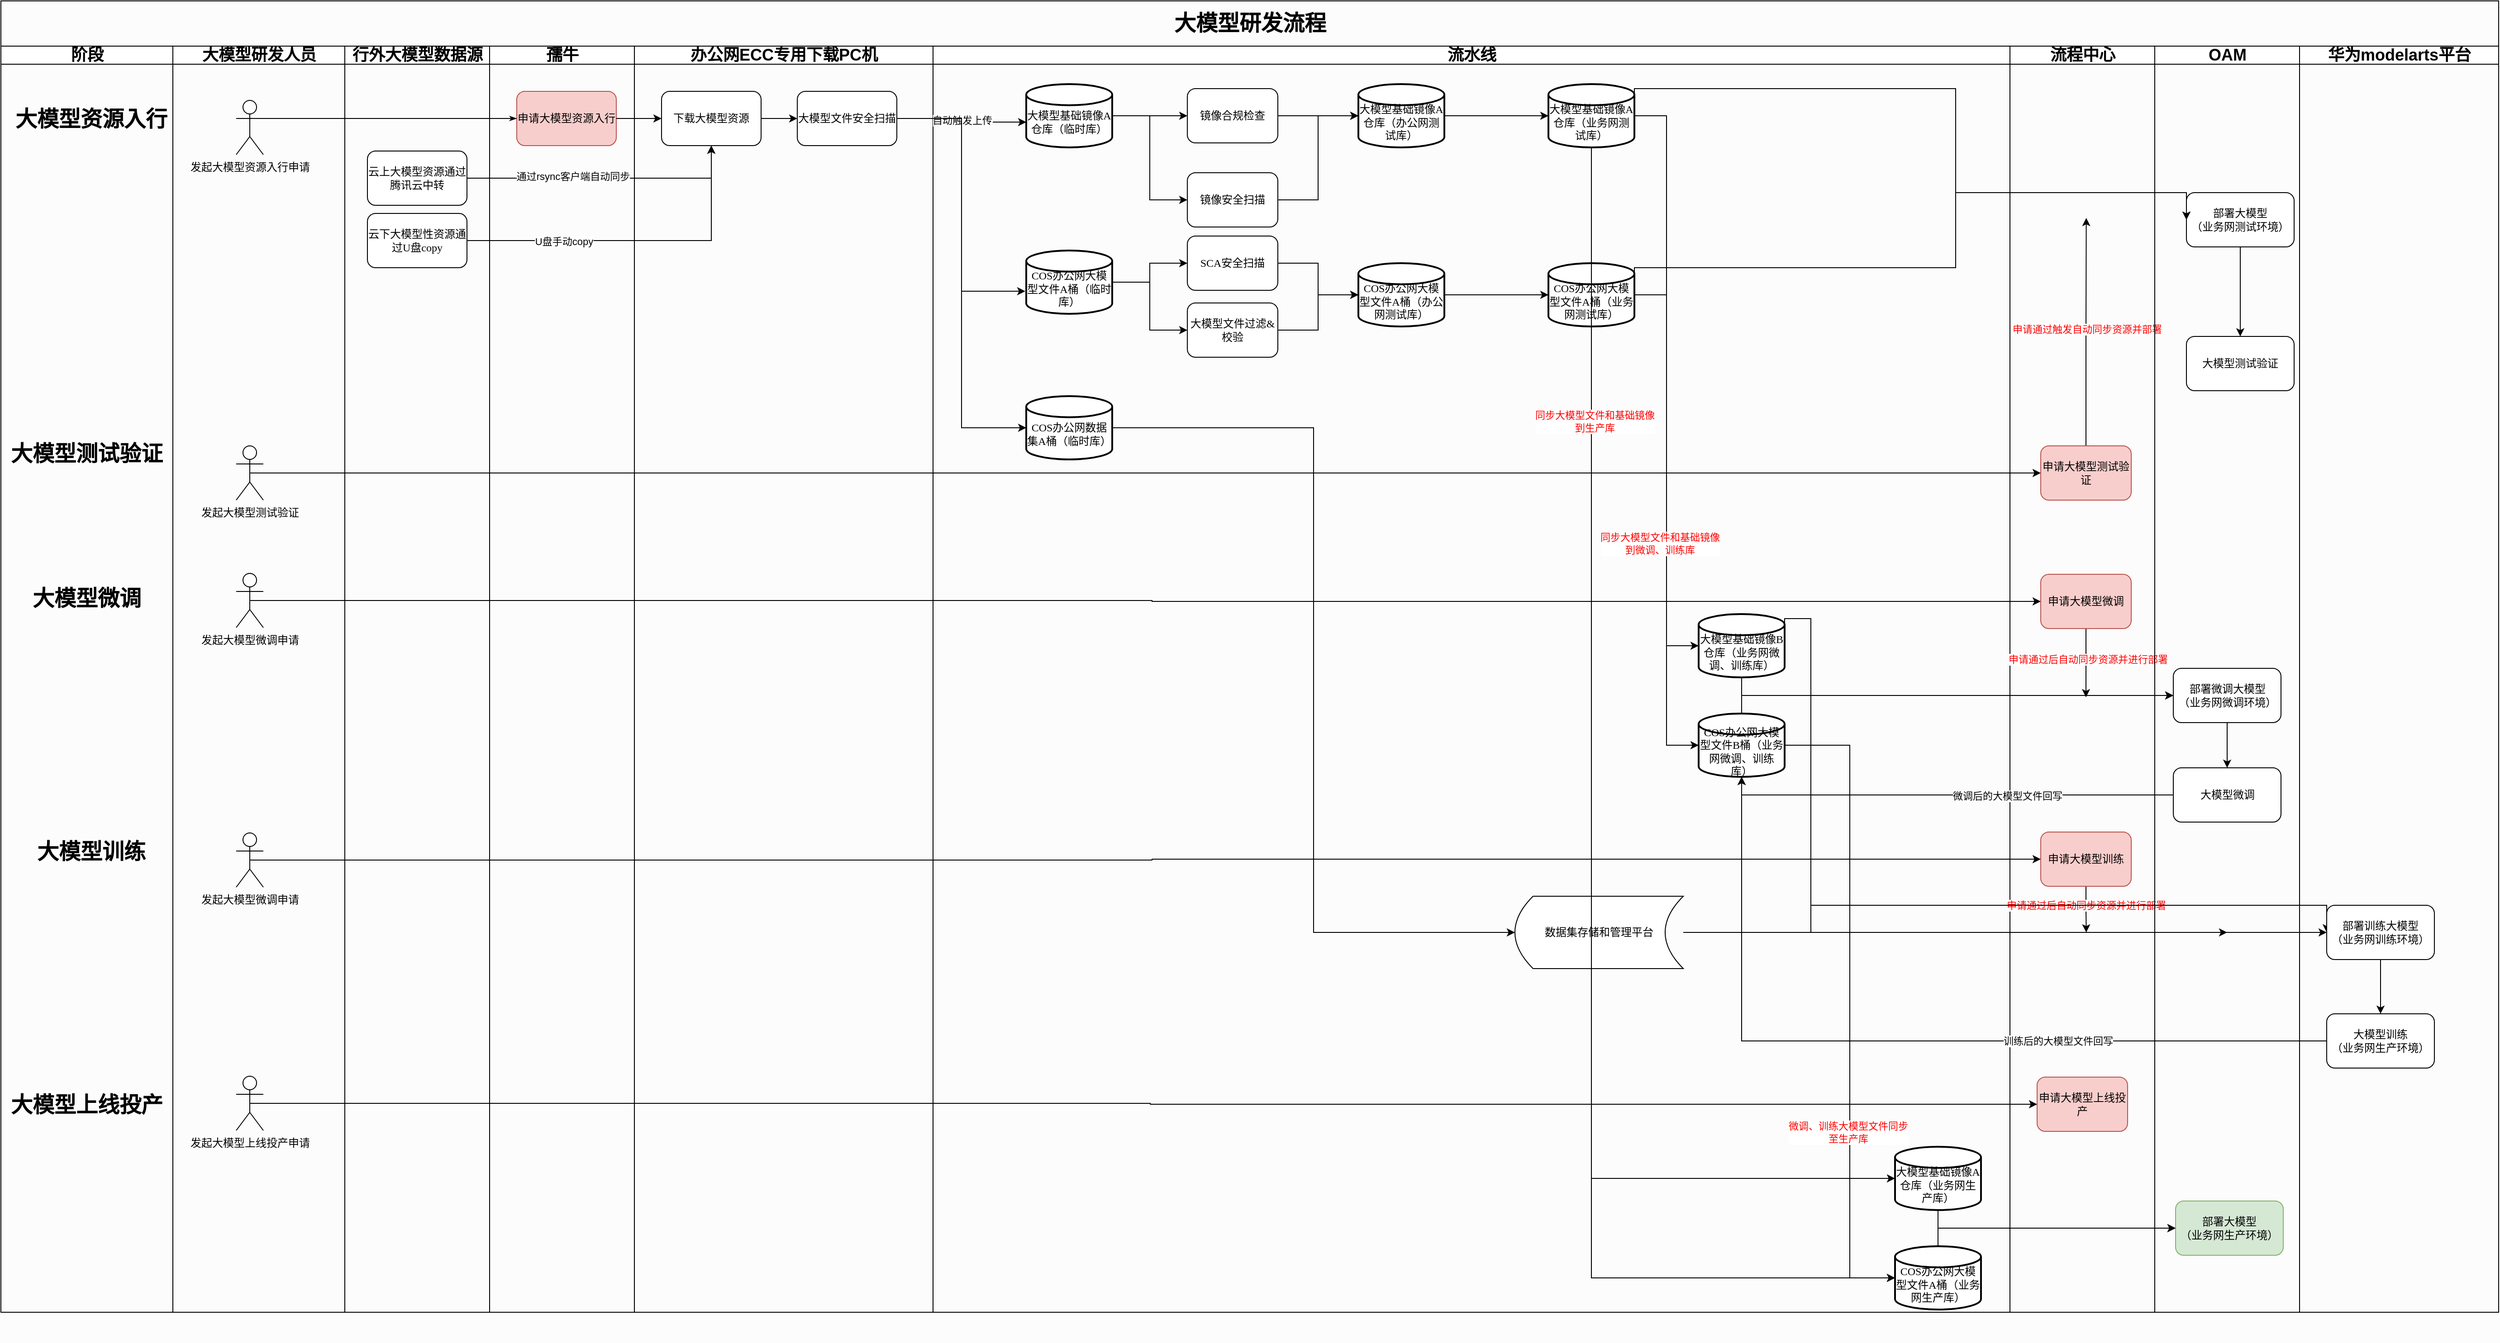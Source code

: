 <mxfile version="24.7.5">
  <diagram name="Page-1" id="74e2e168-ea6b-b213-b513-2b3c1d86103e">
    <mxGraphModel dx="2726" dy="2574" grid="0" gridSize="10" guides="1" tooltips="1" connect="1" arrows="0" fold="1" page="0" pageScale="1" pageWidth="1100" pageHeight="850" background="#fcfcfc" math="0" shadow="0">
      <root>
        <mxCell id="0" />
        <mxCell id="1" parent="0" />
        <mxCell id="77e6c97f196da883-1" value="&lt;font style=&quot;font-size: 24px;&quot;&gt;大模型研发流程&lt;/font&gt;" style="swimlane;html=1;childLayout=stackLayout;startSize=50;rounded=0;shadow=0;labelBackgroundColor=none;strokeWidth=1;fontFamily=Verdana;fontSize=8;align=center;swimlaneLine=0;glass=0;gradientColor=none;swimlaneFillColor=none;fillColor=none;" parent="1" vertex="1">
          <mxGeometry x="267" y="-130" width="2760" height="1450" as="geometry" />
        </mxCell>
        <mxCell id="XLuVanogugk9uLcFc-F4-10" value="&lt;font style=&quot;font-size: 18px;&quot;&gt;阶段&lt;/font&gt;" style="swimlane;html=1;startSize=20;" parent="77e6c97f196da883-1" vertex="1">
          <mxGeometry y="50" width="190" height="1400" as="geometry">
            <mxRectangle y="20" width="40" height="730" as="alternateBounds" />
          </mxGeometry>
        </mxCell>
        <mxCell id="rp88k47jnL246jLWhkXU-3" value="&lt;h1 style=&quot;margin-top: 0px;&quot;&gt;大模型资源入行&lt;/h1&gt;" style="text;html=1;whiteSpace=wrap;overflow=hidden;rounded=0;align=center;" vertex="1" parent="XLuVanogugk9uLcFc-F4-10">
          <mxGeometry x="10" y="60" width="180" height="120" as="geometry" />
        </mxCell>
        <mxCell id="rp88k47jnL246jLWhkXU-6" value="&lt;h1 style=&quot;margin-top: 0px;&quot;&gt;大模型测试验证&lt;/h1&gt;" style="text;html=1;whiteSpace=wrap;overflow=hidden;rounded=0;align=center;" vertex="1" parent="XLuVanogugk9uLcFc-F4-10">
          <mxGeometry x="5" y="430" width="180" height="120" as="geometry" />
        </mxCell>
        <mxCell id="rp88k47jnL246jLWhkXU-34" value="&lt;h1 style=&quot;margin-top: 0px;&quot;&gt;大模型微调&lt;/h1&gt;" style="text;html=1;whiteSpace=wrap;overflow=hidden;rounded=0;align=center;" vertex="1" parent="XLuVanogugk9uLcFc-F4-10">
          <mxGeometry x="5" y="590" width="180" height="120" as="geometry" />
        </mxCell>
        <mxCell id="rp88k47jnL246jLWhkXU-35" value="&lt;h1 style=&quot;margin-top: 0px;&quot;&gt;大模型训练&lt;/h1&gt;" style="text;html=1;whiteSpace=wrap;overflow=hidden;rounded=0;align=center;" vertex="1" parent="XLuVanogugk9uLcFc-F4-10">
          <mxGeometry x="10" y="870" width="180" height="50" as="geometry" />
        </mxCell>
        <mxCell id="rp88k47jnL246jLWhkXU-102" value="&lt;h1 style=&quot;margin-top: 0px;&quot;&gt;大模型上线投产&lt;/h1&gt;" style="text;html=1;whiteSpace=wrap;overflow=hidden;rounded=0;align=center;" vertex="1" parent="XLuVanogugk9uLcFc-F4-10">
          <mxGeometry x="5" y="1150" width="180" height="280" as="geometry" />
        </mxCell>
        <mxCell id="rp88k47jnL246jLWhkXU-1" value="&lt;font style=&quot;font-size: 18px;&quot;&gt;大模型研发人员&lt;/font&gt;" style="swimlane;html=1;startSize=20;" vertex="1" parent="77e6c97f196da883-1">
          <mxGeometry x="190" y="50" width="190" height="1400" as="geometry">
            <mxRectangle y="20" width="40" height="730" as="alternateBounds" />
          </mxGeometry>
        </mxCell>
        <mxCell id="XLuVanogugk9uLcFc-F4-15" value="发起大模型资源入行申请" style="shape=umlActor;verticalLabelPosition=bottom;verticalAlign=top;html=1;outlineConnect=0;" parent="rp88k47jnL246jLWhkXU-1" vertex="1">
          <mxGeometry x="70" y="60" width="30" height="60" as="geometry" />
        </mxCell>
        <mxCell id="rp88k47jnL246jLWhkXU-9" value="发起大模型测试验证" style="shape=umlActor;verticalLabelPosition=bottom;verticalAlign=top;html=1;outlineConnect=0;" vertex="1" parent="rp88k47jnL246jLWhkXU-1">
          <mxGeometry x="70" y="442" width="30" height="60" as="geometry" />
        </mxCell>
        <mxCell id="rp88k47jnL246jLWhkXU-40" value="发起大模型微调申请" style="shape=umlActor;verticalLabelPosition=bottom;verticalAlign=top;html=1;outlineConnect=0;" vertex="1" parent="rp88k47jnL246jLWhkXU-1">
          <mxGeometry x="70" y="583" width="30" height="60" as="geometry" />
        </mxCell>
        <mxCell id="rp88k47jnL246jLWhkXU-82" value="发起大模型微调申请" style="shape=umlActor;verticalLabelPosition=bottom;verticalAlign=top;html=1;outlineConnect=0;" vertex="1" parent="rp88k47jnL246jLWhkXU-1">
          <mxGeometry x="70" y="870" width="30" height="60" as="geometry" />
        </mxCell>
        <mxCell id="rp88k47jnL246jLWhkXU-103" value="发起大模型上线投产申请" style="shape=umlActor;verticalLabelPosition=bottom;verticalAlign=top;html=1;outlineConnect=0;" vertex="1" parent="rp88k47jnL246jLWhkXU-1">
          <mxGeometry x="70" y="1139" width="30" height="60" as="geometry" />
        </mxCell>
        <mxCell id="77e6c97f196da883-2" value="&lt;font style=&quot;font-size: 18px;&quot;&gt;行外大模型数据源&lt;/font&gt;" style="swimlane;html=1;startSize=20;" parent="77e6c97f196da883-1" vertex="1">
          <mxGeometry x="380" y="50" width="160" height="1400" as="geometry">
            <mxRectangle y="20" width="40" height="730" as="alternateBounds" />
          </mxGeometry>
        </mxCell>
        <mxCell id="XLuVanogugk9uLcFc-F4-23" value="&lt;span style=&quot;font-size: 12px;&quot;&gt;云上大模型资源通过腾讯云中转&lt;/span&gt;" style="rounded=1;whiteSpace=wrap;html=1;shadow=0;labelBackgroundColor=none;strokeWidth=1;fontFamily=Verdana;fontSize=8;align=center;" parent="77e6c97f196da883-2" vertex="1">
          <mxGeometry x="25" y="116" width="110" height="60" as="geometry" />
        </mxCell>
        <mxCell id="XLuVanogugk9uLcFc-F4-25" value="&lt;span style=&quot;font-size: 12px;&quot;&gt;云下大模型性资源通过U盘copy&lt;/span&gt;" style="rounded=1;whiteSpace=wrap;html=1;shadow=0;labelBackgroundColor=none;strokeWidth=1;fontFamily=Verdana;fontSize=8;align=center;" parent="77e6c97f196da883-2" vertex="1">
          <mxGeometry x="25" y="185" width="110" height="60" as="geometry" />
        </mxCell>
        <mxCell id="77e6c97f196da883-3" value="&lt;font style=&quot;font-size: 18px;&quot;&gt;孺牛&lt;/font&gt;" style="swimlane;html=1;startSize=20;" parent="77e6c97f196da883-1" vertex="1">
          <mxGeometry x="540" y="50" width="160" height="1400" as="geometry" />
        </mxCell>
        <mxCell id="XLuVanogugk9uLcFc-F4-18" value="&lt;font style=&quot;font-size: 12px;&quot;&gt;申请大模型资源入行&lt;/font&gt;" style="rounded=1;whiteSpace=wrap;html=1;shadow=0;labelBackgroundColor=none;strokeWidth=1;fontFamily=Verdana;fontSize=8;align=center;fillColor=#f8cecc;strokeColor=#b85450;" parent="77e6c97f196da883-3" vertex="1">
          <mxGeometry x="30" y="50" width="110" height="60" as="geometry" />
        </mxCell>
        <mxCell id="77e6c97f196da883-4" value="&lt;font style=&quot;font-size: 18px;&quot;&gt;办公网ECC专用下载PC机&lt;/font&gt;" style="swimlane;html=1;startSize=20;align=center;" parent="77e6c97f196da883-1" vertex="1">
          <mxGeometry x="700" y="50" width="330" height="1400" as="geometry" />
        </mxCell>
        <mxCell id="XLuVanogugk9uLcFc-F4-30" style="edgeStyle=orthogonalEdgeStyle;rounded=0;orthogonalLoop=1;jettySize=auto;html=1;exitX=1;exitY=0.5;exitDx=0;exitDy=0;entryX=0;entryY=0.5;entryDx=0;entryDy=0;" parent="77e6c97f196da883-4" source="XLuVanogugk9uLcFc-F4-21" target="XLuVanogugk9uLcFc-F4-29" edge="1">
          <mxGeometry relative="1" as="geometry" />
        </mxCell>
        <mxCell id="XLuVanogugk9uLcFc-F4-21" value="&lt;font style=&quot;font-size: 12px;&quot;&gt;下载大模型资源&lt;/font&gt;" style="rounded=1;whiteSpace=wrap;html=1;shadow=0;labelBackgroundColor=none;strokeWidth=1;fontFamily=Verdana;fontSize=8;align=center;" parent="77e6c97f196da883-4" vertex="1">
          <mxGeometry x="30" y="50" width="110" height="60" as="geometry" />
        </mxCell>
        <mxCell id="XLuVanogugk9uLcFc-F4-29" value="&lt;font style=&quot;font-size: 12px;&quot;&gt;大模型文件安全扫描&lt;/font&gt;" style="rounded=1;whiteSpace=wrap;html=1;shadow=0;labelBackgroundColor=none;strokeWidth=1;fontFamily=Verdana;fontSize=8;align=center;" parent="77e6c97f196da883-4" vertex="1">
          <mxGeometry x="180" y="50" width="110" height="60" as="geometry" />
        </mxCell>
        <mxCell id="77e6c97f196da883-6" value="&lt;font style=&quot;font-size: 18px;&quot;&gt;流水线&lt;/font&gt;" style="swimlane;html=1;startSize=20;" parent="77e6c97f196da883-1" vertex="1">
          <mxGeometry x="1030" y="50" width="1190" height="1400" as="geometry" />
        </mxCell>
        <mxCell id="XLuVanogugk9uLcFc-F4-50" style="edgeStyle=orthogonalEdgeStyle;rounded=0;orthogonalLoop=1;jettySize=auto;html=1;exitX=1;exitY=0.5;exitDx=0;exitDy=0;exitPerimeter=0;entryX=0;entryY=0.5;entryDx=0;entryDy=0;" parent="77e6c97f196da883-6" source="XLuVanogugk9uLcFc-F4-42" target="XLuVanogugk9uLcFc-F4-48" edge="1">
          <mxGeometry relative="1" as="geometry" />
        </mxCell>
        <mxCell id="XLuVanogugk9uLcFc-F4-51" style="edgeStyle=orthogonalEdgeStyle;rounded=0;orthogonalLoop=1;jettySize=auto;html=1;exitX=1;exitY=0.5;exitDx=0;exitDy=0;exitPerimeter=0;entryX=0;entryY=0.5;entryDx=0;entryDy=0;" parent="77e6c97f196da883-6" source="XLuVanogugk9uLcFc-F4-42" target="XLuVanogugk9uLcFc-F4-49" edge="1">
          <mxGeometry relative="1" as="geometry" />
        </mxCell>
        <mxCell id="XLuVanogugk9uLcFc-F4-42" value="&lt;div&gt;&lt;br&gt;&lt;/div&gt;&lt;span style=&quot;font-family: Verdana;&quot;&gt;大模型基础镜像A仓库（临时库）&lt;/span&gt;" style="strokeWidth=2;html=1;shape=mxgraph.flowchart.database;whiteSpace=wrap;" parent="77e6c97f196da883-6" vertex="1">
          <mxGeometry x="103" y="42" width="95" height="70" as="geometry" />
        </mxCell>
        <mxCell id="XLuVanogugk9uLcFc-F4-57" style="edgeStyle=orthogonalEdgeStyle;rounded=0;orthogonalLoop=1;jettySize=auto;html=1;exitX=1;exitY=0.5;exitDx=0;exitDy=0;exitPerimeter=0;" parent="77e6c97f196da883-6" source="XLuVanogugk9uLcFc-F4-43" target="XLuVanogugk9uLcFc-F4-55" edge="1">
          <mxGeometry relative="1" as="geometry" />
        </mxCell>
        <mxCell id="XLuVanogugk9uLcFc-F4-58" style="edgeStyle=orthogonalEdgeStyle;rounded=0;orthogonalLoop=1;jettySize=auto;html=1;exitX=1;exitY=0.5;exitDx=0;exitDy=0;exitPerimeter=0;entryX=0;entryY=0.5;entryDx=0;entryDy=0;" parent="77e6c97f196da883-6" source="XLuVanogugk9uLcFc-F4-43" target="XLuVanogugk9uLcFc-F4-56" edge="1">
          <mxGeometry relative="1" as="geometry" />
        </mxCell>
        <mxCell id="XLuVanogugk9uLcFc-F4-43" value="&lt;span style=&quot;font-family: Verdana;&quot;&gt;&lt;br class=&quot;Apple-interchange-newline&quot;&gt;COS办公网大模型文件A桶&lt;/span&gt;&lt;span style=&quot;background-color: initial; font-family: Verdana;&quot;&gt;（临时库）&lt;/span&gt;" style="strokeWidth=2;html=1;shape=mxgraph.flowchart.database;whiteSpace=wrap;" parent="77e6c97f196da883-6" vertex="1">
          <mxGeometry x="103" y="226" width="95" height="70" as="geometry" />
        </mxCell>
        <mxCell id="rp88k47jnL246jLWhkXU-94" style="edgeStyle=orthogonalEdgeStyle;rounded=0;orthogonalLoop=1;jettySize=auto;html=1;exitX=1;exitY=0.5;exitDx=0;exitDy=0;exitPerimeter=0;entryX=0;entryY=0.5;entryDx=0;entryDy=0;" edge="1" parent="77e6c97f196da883-6" source="XLuVanogugk9uLcFc-F4-45" target="rp88k47jnL246jLWhkXU-93">
          <mxGeometry relative="1" as="geometry" />
        </mxCell>
        <mxCell id="XLuVanogugk9uLcFc-F4-45" value="&lt;div&gt;&lt;span style=&quot;font-family: Verdana; background-color: initial;&quot;&gt;&lt;br&gt;&lt;/span&gt;&lt;/div&gt;&lt;span style=&quot;font-family: Verdana; background-color: initial;&quot;&gt;COS办公网数据集A桶（临时库）&lt;/span&gt;" style="strokeWidth=2;html=1;shape=mxgraph.flowchart.database;whiteSpace=wrap;" parent="77e6c97f196da883-6" vertex="1">
          <mxGeometry x="103" y="387" width="95" height="70" as="geometry" />
        </mxCell>
        <mxCell id="XLuVanogugk9uLcFc-F4-53" style="edgeStyle=orthogonalEdgeStyle;rounded=0;orthogonalLoop=1;jettySize=auto;html=1;exitX=1;exitY=0.5;exitDx=0;exitDy=0;" parent="77e6c97f196da883-6" source="XLuVanogugk9uLcFc-F4-48" target="XLuVanogugk9uLcFc-F4-52" edge="1">
          <mxGeometry relative="1" as="geometry" />
        </mxCell>
        <mxCell id="XLuVanogugk9uLcFc-F4-48" value="&lt;span style=&quot;font-size: 12px;&quot;&gt;镜像合规检查&lt;/span&gt;" style="rounded=1;whiteSpace=wrap;html=1;shadow=0;labelBackgroundColor=none;strokeWidth=1;fontFamily=Verdana;fontSize=8;align=center;" parent="77e6c97f196da883-6" vertex="1">
          <mxGeometry x="281" y="47" width="100" height="60" as="geometry" />
        </mxCell>
        <mxCell id="XLuVanogugk9uLcFc-F4-49" value="&lt;span style=&quot;font-size: 12px;&quot;&gt;镜像安全扫描&lt;/span&gt;" style="rounded=1;whiteSpace=wrap;html=1;shadow=0;labelBackgroundColor=none;strokeWidth=1;fontFamily=Verdana;fontSize=8;align=center;" parent="77e6c97f196da883-6" vertex="1">
          <mxGeometry x="281" y="140" width="100" height="60" as="geometry" />
        </mxCell>
        <mxCell id="XLuVanogugk9uLcFc-F4-52" value="&lt;div&gt;&lt;br&gt;&lt;/div&gt;&lt;span style=&quot;font-family: Verdana;&quot;&gt;大模型基础镜像A仓库（办公网测试库）&lt;/span&gt;" style="strokeWidth=2;html=1;shape=mxgraph.flowchart.database;whiteSpace=wrap;" parent="77e6c97f196da883-6" vertex="1">
          <mxGeometry x="470" y="42" width="95" height="70" as="geometry" />
        </mxCell>
        <mxCell id="XLuVanogugk9uLcFc-F4-54" style="edgeStyle=orthogonalEdgeStyle;rounded=0;orthogonalLoop=1;jettySize=auto;html=1;exitX=1;exitY=0.5;exitDx=0;exitDy=0;entryX=0;entryY=0.5;entryDx=0;entryDy=0;entryPerimeter=0;" parent="77e6c97f196da883-6" source="XLuVanogugk9uLcFc-F4-49" target="XLuVanogugk9uLcFc-F4-52" edge="1">
          <mxGeometry relative="1" as="geometry" />
        </mxCell>
        <mxCell id="XLuVanogugk9uLcFc-F4-55" value="&lt;span style=&quot;font-size: 12px;&quot;&gt;SCA安全扫描&lt;/span&gt;" style="rounded=1;whiteSpace=wrap;html=1;shadow=0;labelBackgroundColor=none;strokeWidth=1;fontFamily=Verdana;fontSize=8;align=center;" parent="77e6c97f196da883-6" vertex="1">
          <mxGeometry x="281" y="210" width="100" height="60" as="geometry" />
        </mxCell>
        <mxCell id="XLuVanogugk9uLcFc-F4-56" value="&lt;span style=&quot;font-size: 12px;&quot;&gt;大模型文件过滤&amp;amp;校验&lt;/span&gt;" style="rounded=1;whiteSpace=wrap;html=1;shadow=0;labelBackgroundColor=none;strokeWidth=1;fontFamily=Verdana;fontSize=8;align=center;" parent="77e6c97f196da883-6" vertex="1">
          <mxGeometry x="281" y="284" width="100" height="60" as="geometry" />
        </mxCell>
        <mxCell id="XLuVanogugk9uLcFc-F4-59" value="&lt;span style=&quot;font-family: Verdana;&quot;&gt;&lt;br class=&quot;Apple-interchange-newline&quot;&gt;COS办公网大模型文件A桶&lt;/span&gt;&lt;span style=&quot;background-color: initial; font-family: Verdana;&quot;&gt;（办公网测试库）&lt;/span&gt;" style="strokeWidth=2;html=1;shape=mxgraph.flowchart.database;whiteSpace=wrap;" parent="77e6c97f196da883-6" vertex="1">
          <mxGeometry x="470" y="240" width="95" height="70" as="geometry" />
        </mxCell>
        <mxCell id="XLuVanogugk9uLcFc-F4-60" style="edgeStyle=orthogonalEdgeStyle;rounded=0;orthogonalLoop=1;jettySize=auto;html=1;exitX=1;exitY=0.5;exitDx=0;exitDy=0;entryX=0;entryY=0.5;entryDx=0;entryDy=0;entryPerimeter=0;" parent="77e6c97f196da883-6" source="XLuVanogugk9uLcFc-F4-55" target="XLuVanogugk9uLcFc-F4-59" edge="1">
          <mxGeometry relative="1" as="geometry" />
        </mxCell>
        <mxCell id="XLuVanogugk9uLcFc-F4-61" style="edgeStyle=orthogonalEdgeStyle;rounded=0;orthogonalLoop=1;jettySize=auto;html=1;exitX=1;exitY=0.5;exitDx=0;exitDy=0;entryX=0;entryY=0.5;entryDx=0;entryDy=0;entryPerimeter=0;" parent="77e6c97f196da883-6" source="XLuVanogugk9uLcFc-F4-56" target="XLuVanogugk9uLcFc-F4-59" edge="1">
          <mxGeometry relative="1" as="geometry" />
        </mxCell>
        <mxCell id="rp88k47jnL246jLWhkXU-14" value="&lt;div&gt;&lt;br&gt;&lt;/div&gt;&lt;span style=&quot;font-family: Verdana;&quot;&gt;大模型基础镜像A仓库（业务网测试库）&lt;/span&gt;" style="strokeWidth=2;html=1;shape=mxgraph.flowchart.database;whiteSpace=wrap;" vertex="1" parent="77e6c97f196da883-6">
          <mxGeometry x="680" y="42" width="95" height="70" as="geometry" />
        </mxCell>
        <mxCell id="rp88k47jnL246jLWhkXU-15" value="&lt;span style=&quot;font-family: Verdana;&quot;&gt;&lt;br class=&quot;Apple-interchange-newline&quot;&gt;COS办公网大模型文件A桶&lt;/span&gt;&lt;span style=&quot;background-color: initial; font-family: Verdana;&quot;&gt;（业务网测试库）&lt;/span&gt;" style="strokeWidth=2;html=1;shape=mxgraph.flowchart.database;whiteSpace=wrap;" vertex="1" parent="77e6c97f196da883-6">
          <mxGeometry x="680" y="240" width="95" height="70" as="geometry" />
        </mxCell>
        <mxCell id="rp88k47jnL246jLWhkXU-18" style="edgeStyle=orthogonalEdgeStyle;rounded=0;orthogonalLoop=1;jettySize=auto;html=1;exitX=1;exitY=0.5;exitDx=0;exitDy=0;exitPerimeter=0;entryX=0;entryY=0.5;entryDx=0;entryDy=0;entryPerimeter=0;" edge="1" parent="77e6c97f196da883-6" source="XLuVanogugk9uLcFc-F4-52" target="rp88k47jnL246jLWhkXU-14">
          <mxGeometry relative="1" as="geometry" />
        </mxCell>
        <mxCell id="rp88k47jnL246jLWhkXU-19" style="edgeStyle=orthogonalEdgeStyle;rounded=0;orthogonalLoop=1;jettySize=auto;html=1;exitX=1;exitY=0.5;exitDx=0;exitDy=0;exitPerimeter=0;entryX=0;entryY=0.5;entryDx=0;entryDy=0;entryPerimeter=0;" edge="1" parent="77e6c97f196da883-6" source="XLuVanogugk9uLcFc-F4-59" target="rp88k47jnL246jLWhkXU-15">
          <mxGeometry relative="1" as="geometry" />
        </mxCell>
        <mxCell id="rp88k47jnL246jLWhkXU-45" value="&lt;div&gt;&lt;br&gt;&lt;/div&gt;&lt;span style=&quot;font-family: Verdana;&quot;&gt;大模型基础镜像B仓库（业务网微调、训练库）&lt;/span&gt;" style="strokeWidth=2;html=1;shape=mxgraph.flowchart.database;whiteSpace=wrap;" vertex="1" parent="77e6c97f196da883-6">
          <mxGeometry x="846" y="628" width="95" height="70" as="geometry" />
        </mxCell>
        <mxCell id="rp88k47jnL246jLWhkXU-89" style="edgeStyle=orthogonalEdgeStyle;rounded=0;orthogonalLoop=1;jettySize=auto;html=1;exitX=1;exitY=0.5;exitDx=0;exitDy=0;exitPerimeter=0;" edge="1" parent="77e6c97f196da883-6" source="rp88k47jnL246jLWhkXU-46">
          <mxGeometry relative="1" as="geometry">
            <mxPoint x="1430" y="980" as="targetPoint" />
            <Array as="points">
              <mxPoint x="970" y="773" />
              <mxPoint x="970" y="980" />
            </Array>
          </mxGeometry>
        </mxCell>
        <mxCell id="rp88k47jnL246jLWhkXU-46" value="&lt;span style=&quot;font-family: Verdana;&quot;&gt;&lt;br class=&quot;Apple-interchange-newline&quot;&gt;COS办公网大模型文件B桶&lt;/span&gt;&lt;span style=&quot;background-color: initial; font-family: Verdana;&quot;&gt;（&lt;/span&gt;&lt;span style=&quot;font-family: Verdana;&quot;&gt;业务网微调、训练&lt;/span&gt;&lt;span style=&quot;background-color: initial; font-family: Verdana;&quot;&gt;库）&lt;/span&gt;" style="strokeWidth=2;html=1;shape=mxgraph.flowchart.database;whiteSpace=wrap;" vertex="1" parent="77e6c97f196da883-6">
          <mxGeometry x="846" y="738" width="95" height="70" as="geometry" />
        </mxCell>
        <mxCell id="rp88k47jnL246jLWhkXU-76" style="edgeStyle=orthogonalEdgeStyle;rounded=0;orthogonalLoop=1;jettySize=auto;html=1;exitX=1;exitY=0.5;exitDx=0;exitDy=0;exitPerimeter=0;entryX=0;entryY=0.5;entryDx=0;entryDy=0;entryPerimeter=0;" edge="1" parent="77e6c97f196da883-6" source="rp88k47jnL246jLWhkXU-14" target="rp88k47jnL246jLWhkXU-45">
          <mxGeometry relative="1" as="geometry" />
        </mxCell>
        <mxCell id="rp88k47jnL246jLWhkXU-77" style="edgeStyle=orthogonalEdgeStyle;rounded=0;orthogonalLoop=1;jettySize=auto;html=1;exitX=1;exitY=0.5;exitDx=0;exitDy=0;exitPerimeter=0;entryX=0;entryY=0.5;entryDx=0;entryDy=0;entryPerimeter=0;" edge="1" parent="77e6c97f196da883-6" source="rp88k47jnL246jLWhkXU-15" target="rp88k47jnL246jLWhkXU-46">
          <mxGeometry relative="1" as="geometry" />
        </mxCell>
        <mxCell id="rp88k47jnL246jLWhkXU-109" value="&lt;font color=&quot;#ff0000&quot;&gt;同步大模型文件和基础镜像&lt;/font&gt;&lt;div&gt;&lt;font color=&quot;#ff0000&quot;&gt;到微调、训练库&lt;/font&gt;&lt;/div&gt;" style="edgeLabel;html=1;align=center;verticalAlign=middle;resizable=0;points=[];" vertex="1" connectable="0" parent="rp88k47jnL246jLWhkXU-77">
          <mxGeometry x="-0.449" y="2" relative="1" as="geometry">
            <mxPoint x="-10" y="153" as="offset" />
          </mxGeometry>
        </mxCell>
        <mxCell id="rp88k47jnL246jLWhkXU-93" value="数据集存储和管理平台" style="shape=dataStorage;whiteSpace=wrap;html=1;fixedSize=1;" vertex="1" parent="77e6c97f196da883-6">
          <mxGeometry x="643" y="940" width="186" height="80" as="geometry" />
        </mxCell>
        <mxCell id="rp88k47jnL246jLWhkXU-107" value="&lt;div&gt;&lt;br&gt;&lt;/div&gt;&lt;span style=&quot;font-family: Verdana;&quot;&gt;大模型基础镜像A仓库（业务网生产库）&lt;/span&gt;" style="strokeWidth=2;html=1;shape=mxgraph.flowchart.database;whiteSpace=wrap;" vertex="1" parent="77e6c97f196da883-6">
          <mxGeometry x="1063" y="1217" width="95" height="70" as="geometry" />
        </mxCell>
        <mxCell id="rp88k47jnL246jLWhkXU-108" value="&lt;span style=&quot;font-family: Verdana;&quot;&gt;&lt;br class=&quot;Apple-interchange-newline&quot;&gt;COS办公网大模型文件A桶&lt;/span&gt;&lt;span style=&quot;background-color: initial; font-family: Verdana;&quot;&gt;（&lt;/span&gt;&lt;span style=&quot;font-family: Verdana;&quot;&gt;业务网生产&lt;/span&gt;&lt;span style=&quot;background-color: initial; font-family: Verdana;&quot;&gt;库）&lt;/span&gt;" style="strokeWidth=2;html=1;shape=mxgraph.flowchart.database;whiteSpace=wrap;" vertex="1" parent="77e6c97f196da883-6">
          <mxGeometry x="1063" y="1327" width="95" height="70" as="geometry" />
        </mxCell>
        <mxCell id="rp88k47jnL246jLWhkXU-112" style="edgeStyle=orthogonalEdgeStyle;rounded=0;orthogonalLoop=1;jettySize=auto;html=1;exitX=0.5;exitY=1;exitDx=0;exitDy=0;exitPerimeter=0;entryX=0;entryY=0.5;entryDx=0;entryDy=0;entryPerimeter=0;" edge="1" parent="77e6c97f196da883-6" source="rp88k47jnL246jLWhkXU-15" target="rp88k47jnL246jLWhkXU-108">
          <mxGeometry relative="1" as="geometry" />
        </mxCell>
        <mxCell id="rp88k47jnL246jLWhkXU-113" style="edgeStyle=orthogonalEdgeStyle;rounded=0;orthogonalLoop=1;jettySize=auto;html=1;exitX=0.5;exitY=1;exitDx=0;exitDy=0;exitPerimeter=0;entryX=0;entryY=0.5;entryDx=0;entryDy=0;entryPerimeter=0;" edge="1" parent="77e6c97f196da883-6" source="rp88k47jnL246jLWhkXU-14" target="rp88k47jnL246jLWhkXU-107">
          <mxGeometry relative="1" as="geometry" />
        </mxCell>
        <mxCell id="rp88k47jnL246jLWhkXU-116" value="&lt;font color=&quot;#ff0000&quot;&gt;同步大模型文件和基础镜像&lt;/font&gt;&lt;div&gt;&lt;font color=&quot;#ff0000&quot;&gt;到生产库&lt;/font&gt;&lt;/div&gt;" style="edgeLabel;html=1;align=center;verticalAlign=middle;resizable=0;points=[];" vertex="1" connectable="0" parent="rp88k47jnL246jLWhkXU-113">
          <mxGeometry x="-0.589" y="3" relative="1" as="geometry">
            <mxPoint as="offset" />
          </mxGeometry>
        </mxCell>
        <mxCell id="rp88k47jnL246jLWhkXU-117" style="edgeStyle=orthogonalEdgeStyle;rounded=0;orthogonalLoop=1;jettySize=auto;html=1;exitX=1;exitY=0.5;exitDx=0;exitDy=0;exitPerimeter=0;entryX=0;entryY=0.5;entryDx=0;entryDy=0;entryPerimeter=0;" edge="1" parent="77e6c97f196da883-6" source="rp88k47jnL246jLWhkXU-46" target="rp88k47jnL246jLWhkXU-108">
          <mxGeometry relative="1" as="geometry">
            <Array as="points">
              <mxPoint x="1013" y="773" />
              <mxPoint x="1013" y="1362" />
            </Array>
          </mxGeometry>
        </mxCell>
        <mxCell id="rp88k47jnL246jLWhkXU-118" value="&lt;font color=&quot;#ff0000&quot;&gt;微调、训练大模型文件同步&lt;/font&gt;&lt;div&gt;&lt;font color=&quot;#ff0000&quot;&gt;至生产库&lt;/font&gt;&lt;/div&gt;" style="edgeLabel;html=1;align=center;verticalAlign=middle;resizable=0;points=[];" vertex="1" connectable="0" parent="rp88k47jnL246jLWhkXU-117">
          <mxGeometry x="0.409" y="-2" relative="1" as="geometry">
            <mxPoint y="-1" as="offset" />
          </mxGeometry>
        </mxCell>
        <mxCell id="rp88k47jnL246jLWhkXU-4" value="&lt;font style=&quot;font-size: 18px;&quot;&gt;流程中心&lt;/font&gt;" style="swimlane;html=1;startSize=20;" vertex="1" parent="77e6c97f196da883-1">
          <mxGeometry x="2220" y="50" width="160" height="1400" as="geometry" />
        </mxCell>
        <mxCell id="rp88k47jnL246jLWhkXU-62" style="edgeStyle=orthogonalEdgeStyle;rounded=0;orthogonalLoop=1;jettySize=auto;html=1;exitX=0.5;exitY=0;exitDx=0;exitDy=0;" edge="1" parent="rp88k47jnL246jLWhkXU-4" source="rp88k47jnL246jLWhkXU-5">
          <mxGeometry relative="1" as="geometry">
            <mxPoint x="84.333" y="190" as="targetPoint" />
          </mxGeometry>
        </mxCell>
        <mxCell id="rp88k47jnL246jLWhkXU-63" value="&lt;span style=&quot;color: rgb(255, 0, 0);&quot;&gt;申请通过触发自动同步资源并&lt;/span&gt;&lt;font color=&quot;#ff0000&quot;&gt;部署&lt;/font&gt;" style="edgeLabel;html=1;align=center;verticalAlign=middle;resizable=0;points=[];" vertex="1" connectable="0" parent="rp88k47jnL246jLWhkXU-62">
          <mxGeometry x="0.027" relative="1" as="geometry">
            <mxPoint as="offset" />
          </mxGeometry>
        </mxCell>
        <mxCell id="rp88k47jnL246jLWhkXU-5" value="&lt;font style=&quot;font-size: 12px;&quot;&gt;申请大模型测试验证&lt;/font&gt;" style="rounded=1;whiteSpace=wrap;html=1;shadow=0;labelBackgroundColor=none;strokeWidth=1;fontFamily=Verdana;fontSize=8;align=center;fillColor=#f8cecc;strokeColor=#b85450;" vertex="1" parent="rp88k47jnL246jLWhkXU-4">
          <mxGeometry x="34" y="442" width="100" height="60" as="geometry" />
        </mxCell>
        <mxCell id="rp88k47jnL246jLWhkXU-60" style="edgeStyle=orthogonalEdgeStyle;rounded=0;orthogonalLoop=1;jettySize=auto;html=1;exitX=0.5;exitY=1;exitDx=0;exitDy=0;" edge="1" parent="rp88k47jnL246jLWhkXU-4" source="rp88k47jnL246jLWhkXU-36">
          <mxGeometry relative="1" as="geometry">
            <mxPoint x="84" y="720" as="targetPoint" />
          </mxGeometry>
        </mxCell>
        <mxCell id="rp88k47jnL246jLWhkXU-61" value="&lt;font color=&quot;#ff0000&quot;&gt;申请通过后自动同步资源并进行部署&lt;/font&gt;" style="edgeLabel;html=1;align=center;verticalAlign=middle;resizable=0;points=[];" vertex="1" connectable="0" parent="rp88k47jnL246jLWhkXU-60">
          <mxGeometry x="-0.119" y="2" relative="1" as="geometry">
            <mxPoint as="offset" />
          </mxGeometry>
        </mxCell>
        <mxCell id="rp88k47jnL246jLWhkXU-36" value="&lt;font style=&quot;font-size: 12px;&quot;&gt;申请大模型微调&lt;/font&gt;" style="rounded=1;whiteSpace=wrap;html=1;shadow=0;labelBackgroundColor=none;strokeWidth=1;fontFamily=Verdana;fontSize=8;align=center;fillColor=#f8cecc;strokeColor=#b85450;" vertex="1" parent="rp88k47jnL246jLWhkXU-4">
          <mxGeometry x="34" y="584" width="100" height="60" as="geometry" />
        </mxCell>
        <mxCell id="rp88k47jnL246jLWhkXU-90" style="edgeStyle=orthogonalEdgeStyle;rounded=0;orthogonalLoop=1;jettySize=auto;html=1;exitX=0.5;exitY=1;exitDx=0;exitDy=0;" edge="1" parent="rp88k47jnL246jLWhkXU-4" source="rp88k47jnL246jLWhkXU-83">
          <mxGeometry relative="1" as="geometry">
            <mxPoint x="84.333" y="980" as="targetPoint" />
          </mxGeometry>
        </mxCell>
        <mxCell id="rp88k47jnL246jLWhkXU-91" value="&lt;span style=&quot;color: rgb(255, 0, 0);&quot;&gt;申请通过后自动同步资源并进行部署&lt;/span&gt;" style="edgeLabel;html=1;align=center;verticalAlign=middle;resizable=0;points=[];" vertex="1" connectable="0" parent="rp88k47jnL246jLWhkXU-90">
          <mxGeometry x="-0.689" y="1" relative="1" as="geometry">
            <mxPoint x="-1" y="13" as="offset" />
          </mxGeometry>
        </mxCell>
        <mxCell id="rp88k47jnL246jLWhkXU-83" value="&lt;font style=&quot;font-size: 12px;&quot;&gt;申请大模型训练&lt;/font&gt;" style="rounded=1;whiteSpace=wrap;html=1;shadow=0;labelBackgroundColor=none;strokeWidth=1;fontFamily=Verdana;fontSize=8;align=center;fillColor=#f8cecc;strokeColor=#b85450;" vertex="1" parent="rp88k47jnL246jLWhkXU-4">
          <mxGeometry x="34" y="869" width="100" height="60" as="geometry" />
        </mxCell>
        <mxCell id="rp88k47jnL246jLWhkXU-104" value="&lt;font style=&quot;font-size: 12px;&quot;&gt;申请大模型上线投产&lt;/font&gt;" style="rounded=1;whiteSpace=wrap;html=1;shadow=0;labelBackgroundColor=none;strokeWidth=1;fontFamily=Verdana;fontSize=8;align=center;fillColor=#f8cecc;strokeColor=#b85450;" vertex="1" parent="rp88k47jnL246jLWhkXU-4">
          <mxGeometry x="30" y="1140" width="100" height="60" as="geometry" />
        </mxCell>
        <mxCell id="77e6c97f196da883-7" value="&lt;font style=&quot;font-size: 18px;&quot;&gt;OAM&lt;/font&gt;" style="swimlane;html=1;startSize=20;labelBackgroundColor=none;" parent="77e6c97f196da883-1" vertex="1">
          <mxGeometry x="2380" y="50" width="160" height="1400" as="geometry" />
        </mxCell>
        <mxCell id="rp88k47jnL246jLWhkXU-67" style="edgeStyle=orthogonalEdgeStyle;rounded=0;orthogonalLoop=1;jettySize=auto;html=1;exitX=0.5;exitY=1;exitDx=0;exitDy=0;entryX=0.5;entryY=0;entryDx=0;entryDy=0;" edge="1" parent="77e6c97f196da883-7" source="77e6c97f196da883-24" target="rp88k47jnL246jLWhkXU-66">
          <mxGeometry relative="1" as="geometry" />
        </mxCell>
        <mxCell id="77e6c97f196da883-24" value="&lt;font style=&quot;font-size: 12px;&quot;&gt;部署大模型&lt;/font&gt;&lt;div&gt;&lt;font style=&quot;font-size: 12px;&quot;&gt;（业务网测试环境）&lt;/font&gt;&lt;/div&gt;" style="rounded=1;whiteSpace=wrap;html=1;shadow=0;labelBackgroundColor=none;strokeWidth=1;fontFamily=Verdana;fontSize=8;align=center;" parent="77e6c97f196da883-7" vertex="1">
          <mxGeometry x="35" y="162" width="119" height="60" as="geometry" />
        </mxCell>
        <mxCell id="rp88k47jnL246jLWhkXU-69" style="edgeStyle=orthogonalEdgeStyle;rounded=0;orthogonalLoop=1;jettySize=auto;html=1;exitX=0.5;exitY=1;exitDx=0;exitDy=0;" edge="1" parent="77e6c97f196da883-7" source="rp88k47jnL246jLWhkXU-42" target="rp88k47jnL246jLWhkXU-68">
          <mxGeometry relative="1" as="geometry" />
        </mxCell>
        <mxCell id="rp88k47jnL246jLWhkXU-42" value="&lt;font style=&quot;font-size: 12px;&quot;&gt;部署微调大模型&lt;/font&gt;&lt;div&gt;&lt;font style=&quot;font-size: 12px;&quot;&gt;（业务网微调环境）&lt;/font&gt;&lt;/div&gt;" style="rounded=1;whiteSpace=wrap;html=1;shadow=0;labelBackgroundColor=none;strokeWidth=1;fontFamily=Verdana;fontSize=8;align=center;" vertex="1" parent="77e6c97f196da883-7">
          <mxGeometry x="20.5" y="688" width="119" height="60" as="geometry" />
        </mxCell>
        <mxCell id="rp88k47jnL246jLWhkXU-66" value="&lt;span style=&quot;font-size: 12px;&quot;&gt;大模型测试验证&lt;/span&gt;" style="rounded=1;whiteSpace=wrap;html=1;shadow=0;labelBackgroundColor=none;strokeWidth=1;fontFamily=Verdana;fontSize=8;align=center;" vertex="1" parent="77e6c97f196da883-7">
          <mxGeometry x="35" y="321" width="119" height="60" as="geometry" />
        </mxCell>
        <mxCell id="rp88k47jnL246jLWhkXU-68" value="&lt;span style=&quot;font-size: 12px;&quot;&gt;大模型微调&lt;/span&gt;" style="rounded=1;whiteSpace=wrap;html=1;shadow=0;labelBackgroundColor=none;strokeWidth=1;fontFamily=Verdana;fontSize=8;align=center;" vertex="1" parent="77e6c97f196da883-7">
          <mxGeometry x="20.5" y="798" width="119" height="60" as="geometry" />
        </mxCell>
        <mxCell id="rp88k47jnL246jLWhkXU-106" value="&lt;font style=&quot;font-size: 12px;&quot;&gt;部署大模型&lt;/font&gt;&lt;div&gt;&lt;font style=&quot;font-size: 12px;&quot;&gt;（业务网生产环境）&lt;/font&gt;&lt;/div&gt;" style="rounded=1;whiteSpace=wrap;html=1;shadow=0;labelBackgroundColor=none;strokeWidth=1;fontFamily=Verdana;fontSize=8;align=center;fillColor=#d5e8d4;strokeColor=#82b366;" vertex="1" parent="77e6c97f196da883-7">
          <mxGeometry x="23" y="1277" width="119" height="60" as="geometry" />
        </mxCell>
        <mxCell id="77e6c97f196da883-28" style="edgeStyle=orthogonalEdgeStyle;rounded=1;html=1;labelBackgroundColor=none;startArrow=none;startFill=0;startSize=5;endArrow=classicThin;endFill=1;endSize=5;jettySize=auto;orthogonalLoop=1;strokeWidth=1;fontFamily=Verdana;fontSize=8;exitX=1;exitY=0.333;exitDx=0;exitDy=0;exitPerimeter=0;entryX=0;entryY=0.5;entryDx=0;entryDy=0;" parent="77e6c97f196da883-1" source="XLuVanogugk9uLcFc-F4-15" target="XLuVanogugk9uLcFc-F4-18" edge="1">
          <mxGeometry relative="1" as="geometry">
            <mxPoint x="125" y="110" as="sourcePoint" />
            <mxPoint x="340" y="100" as="targetPoint" />
          </mxGeometry>
        </mxCell>
        <mxCell id="XLuVanogugk9uLcFc-F4-22" style="edgeStyle=orthogonalEdgeStyle;rounded=0;orthogonalLoop=1;jettySize=auto;html=1;exitX=1;exitY=0.5;exitDx=0;exitDy=0;" parent="77e6c97f196da883-1" source="XLuVanogugk9uLcFc-F4-18" target="XLuVanogugk9uLcFc-F4-21" edge="1">
          <mxGeometry relative="1" as="geometry" />
        </mxCell>
        <mxCell id="XLuVanogugk9uLcFc-F4-24" style="edgeStyle=orthogonalEdgeStyle;rounded=0;orthogonalLoop=1;jettySize=auto;html=1;exitX=1;exitY=0.5;exitDx=0;exitDy=0;" parent="77e6c97f196da883-1" source="XLuVanogugk9uLcFc-F4-23" target="XLuVanogugk9uLcFc-F4-21" edge="1">
          <mxGeometry relative="1" as="geometry" />
        </mxCell>
        <mxCell id="XLuVanogugk9uLcFc-F4-31" value="通过rsync客户端自动同步" style="edgeLabel;html=1;align=center;verticalAlign=middle;resizable=0;points=[];" parent="XLuVanogugk9uLcFc-F4-24" vertex="1" connectable="0">
          <mxGeometry x="-0.245" y="2" relative="1" as="geometry">
            <mxPoint x="1" as="offset" />
          </mxGeometry>
        </mxCell>
        <mxCell id="XLuVanogugk9uLcFc-F4-26" style="edgeStyle=orthogonalEdgeStyle;rounded=0;orthogonalLoop=1;jettySize=auto;html=1;exitX=1;exitY=0.5;exitDx=0;exitDy=0;entryX=0.5;entryY=1;entryDx=0;entryDy=0;" parent="77e6c97f196da883-1" source="XLuVanogugk9uLcFc-F4-25" target="XLuVanogugk9uLcFc-F4-21" edge="1">
          <mxGeometry relative="1" as="geometry" />
        </mxCell>
        <mxCell id="XLuVanogugk9uLcFc-F4-32" value="U盘手动copy" style="edgeLabel;html=1;align=center;verticalAlign=middle;resizable=0;points=[];" parent="XLuVanogugk9uLcFc-F4-26" vertex="1" connectable="0">
          <mxGeometry x="-0.432" y="-1" relative="1" as="geometry">
            <mxPoint as="offset" />
          </mxGeometry>
        </mxCell>
        <mxCell id="XLuVanogugk9uLcFc-F4-41" value="自动触发上传" style="edgeStyle=orthogonalEdgeStyle;rounded=0;orthogonalLoop=1;jettySize=auto;html=1;exitX=1;exitY=0.5;exitDx=0;exitDy=0;entryX=0;entryY=0.6;entryDx=0;entryDy=0;entryPerimeter=0;" parent="77e6c97f196da883-1" source="XLuVanogugk9uLcFc-F4-29" target="XLuVanogugk9uLcFc-F4-42" edge="1">
          <mxGeometry relative="1" as="geometry">
            <mxPoint x="840" y="100" as="targetPoint" />
          </mxGeometry>
        </mxCell>
        <mxCell id="XLuVanogugk9uLcFc-F4-44" style="edgeStyle=orthogonalEdgeStyle;rounded=0;orthogonalLoop=1;jettySize=auto;html=1;exitX=1;exitY=0.5;exitDx=0;exitDy=0;entryX=-0.011;entryY=0.643;entryDx=0;entryDy=0;entryPerimeter=0;" parent="77e6c97f196da883-1" source="XLuVanogugk9uLcFc-F4-29" target="XLuVanogugk9uLcFc-F4-43" edge="1">
          <mxGeometry relative="1" as="geometry" />
        </mxCell>
        <mxCell id="XLuVanogugk9uLcFc-F4-46" style="edgeStyle=orthogonalEdgeStyle;rounded=0;orthogonalLoop=1;jettySize=auto;html=1;exitX=1;exitY=0.5;exitDx=0;exitDy=0;entryX=0;entryY=0.5;entryDx=0;entryDy=0;entryPerimeter=0;" parent="77e6c97f196da883-1" source="XLuVanogugk9uLcFc-F4-29" target="XLuVanogugk9uLcFc-F4-45" edge="1">
          <mxGeometry relative="1" as="geometry" />
        </mxCell>
        <mxCell id="rp88k47jnL246jLWhkXU-11" style="edgeStyle=orthogonalEdgeStyle;rounded=0;orthogonalLoop=1;jettySize=auto;html=1;exitX=0.5;exitY=0.5;exitDx=0;exitDy=0;exitPerimeter=0;entryX=0;entryY=0.5;entryDx=0;entryDy=0;" edge="1" parent="77e6c97f196da883-1" source="rp88k47jnL246jLWhkXU-9" target="rp88k47jnL246jLWhkXU-5">
          <mxGeometry relative="1" as="geometry">
            <mxPoint x="265" y="492" as="sourcePoint" />
          </mxGeometry>
        </mxCell>
        <mxCell id="rp88k47jnL246jLWhkXU-30" style="edgeStyle=orthogonalEdgeStyle;rounded=0;orthogonalLoop=1;jettySize=auto;html=1;exitX=1;exitY=0.5;exitDx=0;exitDy=0;exitPerimeter=0;entryX=0;entryY=0.5;entryDx=0;entryDy=0;" edge="1" parent="77e6c97f196da883-1" source="rp88k47jnL246jLWhkXU-15" target="77e6c97f196da883-24">
          <mxGeometry relative="1" as="geometry">
            <Array as="points">
              <mxPoint x="2160" y="295" />
              <mxPoint x="2160" y="212" />
            </Array>
          </mxGeometry>
        </mxCell>
        <mxCell id="rp88k47jnL246jLWhkXU-32" style="edgeStyle=orthogonalEdgeStyle;rounded=0;orthogonalLoop=1;jettySize=auto;html=1;exitX=1;exitY=0.5;exitDx=0;exitDy=0;exitPerimeter=0;entryX=0;entryY=0.5;entryDx=0;entryDy=0;" edge="1" parent="77e6c97f196da883-1" source="rp88k47jnL246jLWhkXU-14" target="77e6c97f196da883-24">
          <mxGeometry relative="1" as="geometry">
            <Array as="points">
              <mxPoint x="2160" y="97" />
              <mxPoint x="2160" y="212" />
            </Array>
          </mxGeometry>
        </mxCell>
        <mxCell id="rp88k47jnL246jLWhkXU-41" style="edgeStyle=orthogonalEdgeStyle;rounded=0;orthogonalLoop=1;jettySize=auto;html=1;exitX=0.5;exitY=0.5;exitDx=0;exitDy=0;exitPerimeter=0;entryX=0;entryY=0.5;entryDx=0;entryDy=0;" edge="1" parent="77e6c97f196da883-1" source="rp88k47jnL246jLWhkXU-40" target="rp88k47jnL246jLWhkXU-36">
          <mxGeometry relative="1" as="geometry" />
        </mxCell>
        <mxCell id="rp88k47jnL246jLWhkXU-58" style="edgeStyle=orthogonalEdgeStyle;rounded=0;orthogonalLoop=1;jettySize=auto;html=1;exitX=0.5;exitY=1;exitDx=0;exitDy=0;exitPerimeter=0;" edge="1" parent="77e6c97f196da883-1" source="rp88k47jnL246jLWhkXU-45" target="rp88k47jnL246jLWhkXU-42">
          <mxGeometry relative="1" as="geometry" />
        </mxCell>
        <mxCell id="rp88k47jnL246jLWhkXU-59" style="edgeStyle=orthogonalEdgeStyle;rounded=0;orthogonalLoop=1;jettySize=auto;html=1;exitX=0.5;exitY=0;exitDx=0;exitDy=0;exitPerimeter=0;" edge="1" parent="77e6c97f196da883-1" source="rp88k47jnL246jLWhkXU-46" target="rp88k47jnL246jLWhkXU-42">
          <mxGeometry relative="1" as="geometry" />
        </mxCell>
        <mxCell id="rp88k47jnL246jLWhkXU-80" style="edgeStyle=orthogonalEdgeStyle;rounded=0;orthogonalLoop=1;jettySize=auto;html=1;exitX=0;exitY=0.5;exitDx=0;exitDy=0;entryX=0.5;entryY=1;entryDx=0;entryDy=0;entryPerimeter=0;" edge="1" parent="77e6c97f196da883-1" source="rp88k47jnL246jLWhkXU-68" target="rp88k47jnL246jLWhkXU-46">
          <mxGeometry relative="1" as="geometry" />
        </mxCell>
        <mxCell id="rp88k47jnL246jLWhkXU-81" value="微调后的大模型文件回写" style="edgeLabel;html=1;align=center;verticalAlign=middle;resizable=0;points=[];" vertex="1" connectable="0" parent="rp88k47jnL246jLWhkXU-80">
          <mxGeometry x="-0.258" y="1" relative="1" as="geometry">
            <mxPoint x="1" as="offset" />
          </mxGeometry>
        </mxCell>
        <mxCell id="rp88k47jnL246jLWhkXU-84" style="edgeStyle=orthogonalEdgeStyle;rounded=0;orthogonalLoop=1;jettySize=auto;html=1;exitX=0.5;exitY=0.5;exitDx=0;exitDy=0;exitPerimeter=0;entryX=0;entryY=0.5;entryDx=0;entryDy=0;" edge="1" parent="77e6c97f196da883-1" source="rp88k47jnL246jLWhkXU-82" target="rp88k47jnL246jLWhkXU-83">
          <mxGeometry relative="1" as="geometry" />
        </mxCell>
        <mxCell id="rp88k47jnL246jLWhkXU-88" style="edgeStyle=orthogonalEdgeStyle;rounded=0;orthogonalLoop=1;jettySize=auto;html=1;exitX=1;exitY=0.5;exitDx=0;exitDy=0;exitPerimeter=0;entryX=0;entryY=0.5;entryDx=0;entryDy=0;" edge="1" parent="77e6c97f196da883-1" source="rp88k47jnL246jLWhkXU-45" target="rp88k47jnL246jLWhkXU-86">
          <mxGeometry relative="1" as="geometry">
            <Array as="points">
              <mxPoint x="2000" y="683" />
              <mxPoint x="2000" y="1000" />
            </Array>
          </mxGeometry>
        </mxCell>
        <mxCell id="rp88k47jnL246jLWhkXU-97" style="edgeStyle=orthogonalEdgeStyle;rounded=0;orthogonalLoop=1;jettySize=auto;html=1;exitX=1;exitY=0.5;exitDx=0;exitDy=0;entryX=0;entryY=0.5;entryDx=0;entryDy=0;" edge="1" parent="77e6c97f196da883-1" source="rp88k47jnL246jLWhkXU-93" target="rp88k47jnL246jLWhkXU-86">
          <mxGeometry relative="1" as="geometry" />
        </mxCell>
        <mxCell id="XLuVanogugk9uLcFc-F4-1" value="&lt;font style=&quot;font-size: 18px;&quot;&gt;华为modelarts平台&lt;/font&gt;" style="swimlane;html=1;startSize=20;" parent="77e6c97f196da883-1" vertex="1">
          <mxGeometry x="2540" y="50" width="220" height="1400" as="geometry" />
        </mxCell>
        <mxCell id="rp88k47jnL246jLWhkXU-99" style="edgeStyle=orthogonalEdgeStyle;rounded=0;orthogonalLoop=1;jettySize=auto;html=1;exitX=0.5;exitY=1;exitDx=0;exitDy=0;entryX=0.5;entryY=0;entryDx=0;entryDy=0;" edge="1" parent="XLuVanogugk9uLcFc-F4-1" source="rp88k47jnL246jLWhkXU-86" target="rp88k47jnL246jLWhkXU-98">
          <mxGeometry relative="1" as="geometry" />
        </mxCell>
        <mxCell id="rp88k47jnL246jLWhkXU-86" value="&lt;font style=&quot;font-size: 12px;&quot;&gt;部署训练大模型&lt;/font&gt;&lt;div&gt;&lt;font style=&quot;font-size: 12px;&quot;&gt;（业务网训练环境）&lt;/font&gt;&lt;/div&gt;" style="rounded=1;whiteSpace=wrap;html=1;shadow=0;labelBackgroundColor=none;strokeWidth=1;fontFamily=Verdana;fontSize=8;align=center;" vertex="1" parent="XLuVanogugk9uLcFc-F4-1">
          <mxGeometry x="30" y="950" width="119" height="60" as="geometry" />
        </mxCell>
        <mxCell id="rp88k47jnL246jLWhkXU-98" value="&lt;span style=&quot;font-size: 12px;&quot;&gt;大模型训练&lt;/span&gt;&lt;br&gt;&lt;div&gt;&lt;font style=&quot;font-size: 12px;&quot;&gt;（业务网生产环境）&lt;/font&gt;&lt;/div&gt;" style="rounded=1;whiteSpace=wrap;html=1;shadow=0;labelBackgroundColor=none;strokeWidth=1;fontFamily=Verdana;fontSize=8;align=center;" vertex="1" parent="XLuVanogugk9uLcFc-F4-1">
          <mxGeometry x="30" y="1070" width="119" height="60" as="geometry" />
        </mxCell>
        <mxCell id="rp88k47jnL246jLWhkXU-100" style="edgeStyle=orthogonalEdgeStyle;rounded=0;orthogonalLoop=1;jettySize=auto;html=1;exitX=0;exitY=0.5;exitDx=0;exitDy=0;entryX=0.5;entryY=1;entryDx=0;entryDy=0;entryPerimeter=0;" edge="1" parent="77e6c97f196da883-1" source="rp88k47jnL246jLWhkXU-98" target="rp88k47jnL246jLWhkXU-46">
          <mxGeometry relative="1" as="geometry" />
        </mxCell>
        <mxCell id="rp88k47jnL246jLWhkXU-101" value="训练后的大模型文件回写" style="edgeLabel;html=1;align=center;verticalAlign=middle;resizable=0;points=[];" vertex="1" connectable="0" parent="rp88k47jnL246jLWhkXU-100">
          <mxGeometry x="-0.366" relative="1" as="geometry">
            <mxPoint as="offset" />
          </mxGeometry>
        </mxCell>
        <mxCell id="rp88k47jnL246jLWhkXU-105" style="edgeStyle=orthogonalEdgeStyle;rounded=0;orthogonalLoop=1;jettySize=auto;html=1;exitX=0.5;exitY=0.5;exitDx=0;exitDy=0;exitPerimeter=0;" edge="1" parent="77e6c97f196da883-1" source="rp88k47jnL246jLWhkXU-103" target="rp88k47jnL246jLWhkXU-104">
          <mxGeometry relative="1" as="geometry" />
        </mxCell>
        <mxCell id="rp88k47jnL246jLWhkXU-120" style="edgeStyle=orthogonalEdgeStyle;rounded=0;orthogonalLoop=1;jettySize=auto;html=1;exitX=0.5;exitY=1;exitDx=0;exitDy=0;exitPerimeter=0;" edge="1" parent="77e6c97f196da883-1" source="rp88k47jnL246jLWhkXU-107" target="rp88k47jnL246jLWhkXU-106">
          <mxGeometry relative="1" as="geometry" />
        </mxCell>
        <mxCell id="rp88k47jnL246jLWhkXU-121" style="edgeStyle=orthogonalEdgeStyle;rounded=0;orthogonalLoop=1;jettySize=auto;html=1;exitX=0.5;exitY=0;exitDx=0;exitDy=0;exitPerimeter=0;entryX=0;entryY=0.5;entryDx=0;entryDy=0;" edge="1" parent="77e6c97f196da883-1" source="rp88k47jnL246jLWhkXU-108" target="rp88k47jnL246jLWhkXU-106">
          <mxGeometry relative="1" as="geometry" />
        </mxCell>
      </root>
    </mxGraphModel>
  </diagram>
</mxfile>
